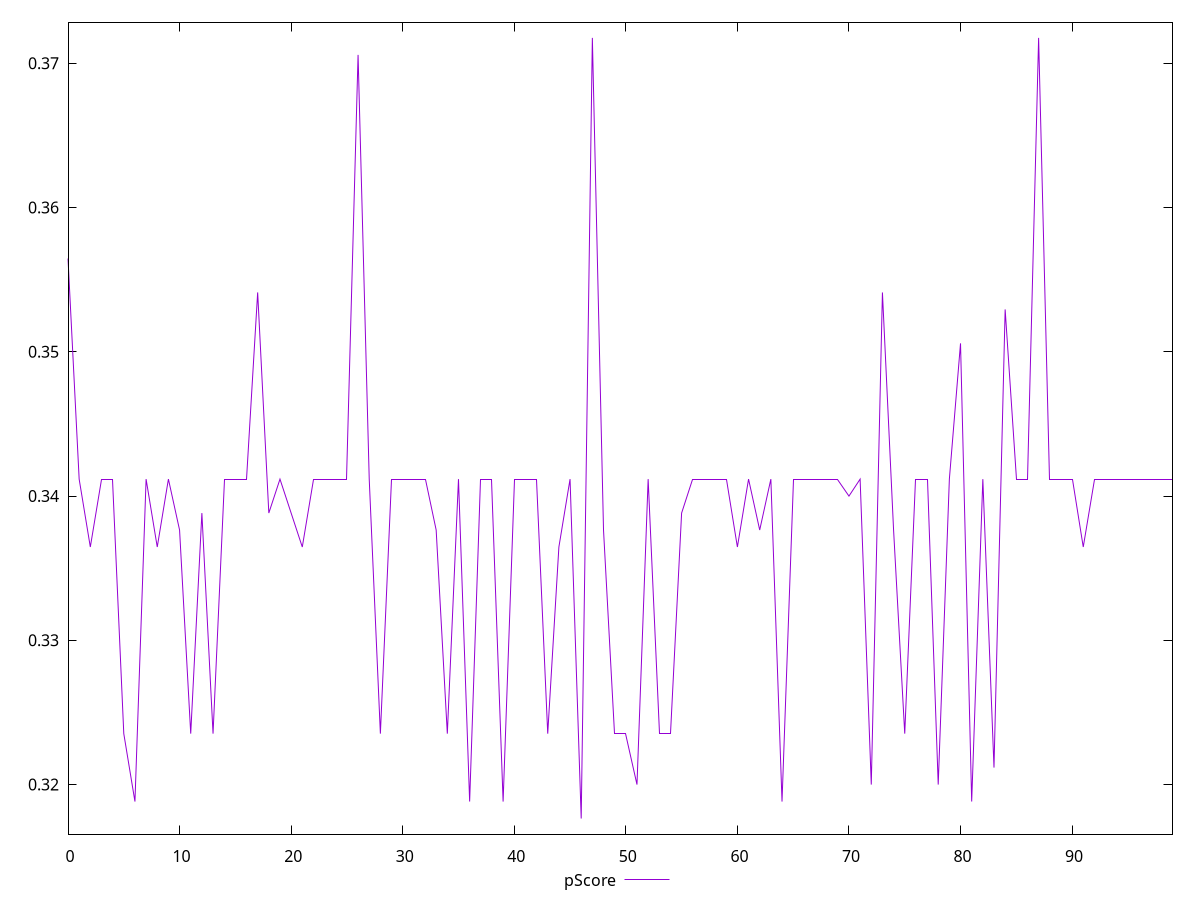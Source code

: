 reset

$pScore <<EOF
0 0.3564705882352941
1 0.3411764705882353
2 0.3364705882352941
3 0.3411764705882353
4 0.3411764705882353
5 0.32352941176470584
6 0.31882352941176473
7 0.3411764705882353
8 0.3364705882352941
9 0.3411764705882353
10 0.3376470588235294
11 0.32352941176470584
12 0.3388235294117647
13 0.32352941176470584
14 0.3411764705882353
15 0.3411764705882353
16 0.3411764705882353
17 0.35411764705882354
18 0.3388235294117647
19 0.3411764705882353
20 0.3388235294117647
21 0.3364705882352941
22 0.3411764705882353
23 0.3411764705882353
24 0.3411764705882353
25 0.3411764705882353
26 0.37058823529411766
27 0.3411764705882353
28 0.32352941176470584
29 0.3411764705882353
30 0.3411764705882353
31 0.3411764705882353
32 0.3411764705882353
33 0.3376470588235294
34 0.32352941176470584
35 0.3411764705882353
36 0.31882352941176473
37 0.3411764705882353
38 0.3411764705882353
39 0.31882352941176473
40 0.3411764705882353
41 0.3411764705882353
42 0.3411764705882353
43 0.32352941176470584
44 0.3364705882352941
45 0.3411764705882353
46 0.3176470588235294
47 0.37176470588235294
48 0.3376470588235294
49 0.32352941176470584
50 0.32352941176470584
51 0.32
52 0.3411764705882353
53 0.32352941176470584
54 0.32352941176470584
55 0.3388235294117647
56 0.3411764705882353
57 0.3411764705882353
58 0.3411764705882353
59 0.3411764705882353
60 0.3364705882352941
61 0.3411764705882353
62 0.3376470588235294
63 0.3411764705882353
64 0.31882352941176473
65 0.3411764705882353
66 0.3411764705882353
67 0.3411764705882353
68 0.3411764705882353
69 0.3411764705882353
70 0.33999999999999997
71 0.3411764705882353
72 0.32
73 0.35411764705882354
74 0.3376470588235294
75 0.32352941176470584
76 0.3411764705882353
77 0.3411764705882353
78 0.32
79 0.3411764705882353
80 0.35058823529411764
81 0.31882352941176473
82 0.3411764705882353
83 0.3211764705882353
84 0.3529411764705882
85 0.3411764705882353
86 0.3411764705882353
87 0.37176470588235294
88 0.3411764705882353
89 0.3411764705882353
90 0.3411764705882353
91 0.3364705882352941
92 0.3411764705882353
93 0.3411764705882353
94 0.3411764705882353
95 0.3411764705882353
96 0.3411764705882353
97 0.3411764705882353
98 0.3411764705882353
99 0.3411764705882353
EOF

set key outside below
set xrange [0:99]
set yrange [0.3165647058823529:0.3728470588235294]
set trange [0.3165647058823529:0.3728470588235294]
set terminal svg size 640, 500 enhanced background rgb 'white'
set output "report_00019_2021-02-10T18-14-37.922Z//unused-javascript/samples/pages+cached+noadtech/pScore/values.svg"

plot $pScore title "pScore" with line

reset
